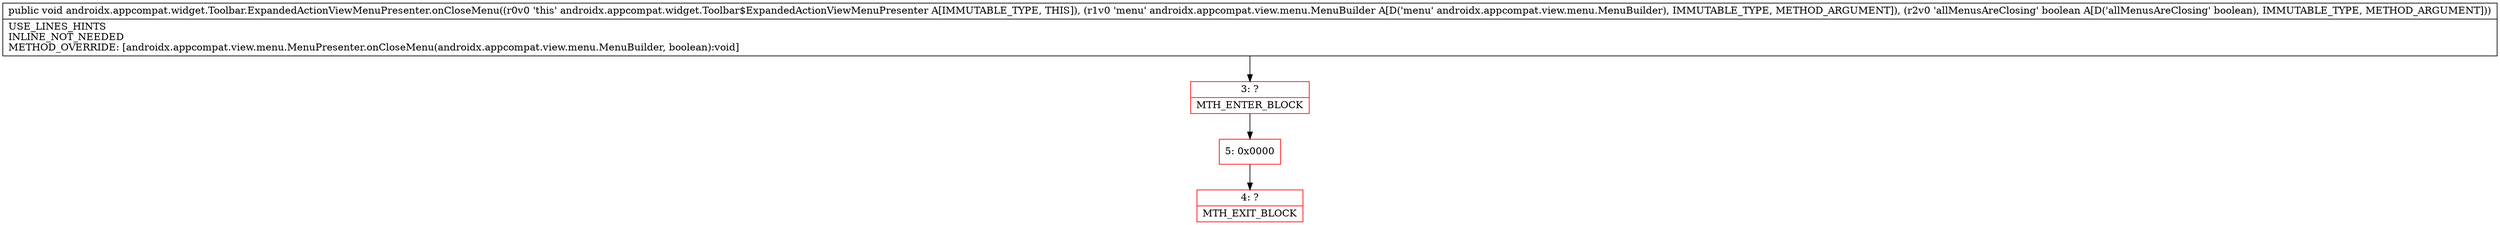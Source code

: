 digraph "CFG forandroidx.appcompat.widget.Toolbar.ExpandedActionViewMenuPresenter.onCloseMenu(Landroidx\/appcompat\/view\/menu\/MenuBuilder;Z)V" {
subgraph cluster_Region_1291250074 {
label = "R(0)";
node [shape=record,color=blue];
}
Node_3 [shape=record,color=red,label="{3\:\ ?|MTH_ENTER_BLOCK\l}"];
Node_5 [shape=record,color=red,label="{5\:\ 0x0000}"];
Node_4 [shape=record,color=red,label="{4\:\ ?|MTH_EXIT_BLOCK\l}"];
MethodNode[shape=record,label="{public void androidx.appcompat.widget.Toolbar.ExpandedActionViewMenuPresenter.onCloseMenu((r0v0 'this' androidx.appcompat.widget.Toolbar$ExpandedActionViewMenuPresenter A[IMMUTABLE_TYPE, THIS]), (r1v0 'menu' androidx.appcompat.view.menu.MenuBuilder A[D('menu' androidx.appcompat.view.menu.MenuBuilder), IMMUTABLE_TYPE, METHOD_ARGUMENT]), (r2v0 'allMenusAreClosing' boolean A[D('allMenusAreClosing' boolean), IMMUTABLE_TYPE, METHOD_ARGUMENT]))  | USE_LINES_HINTS\lINLINE_NOT_NEEDED\lMETHOD_OVERRIDE: [androidx.appcompat.view.menu.MenuPresenter.onCloseMenu(androidx.appcompat.view.menu.MenuBuilder, boolean):void]\l}"];
MethodNode -> Node_3;Node_3 -> Node_5;
Node_5 -> Node_4;
}

